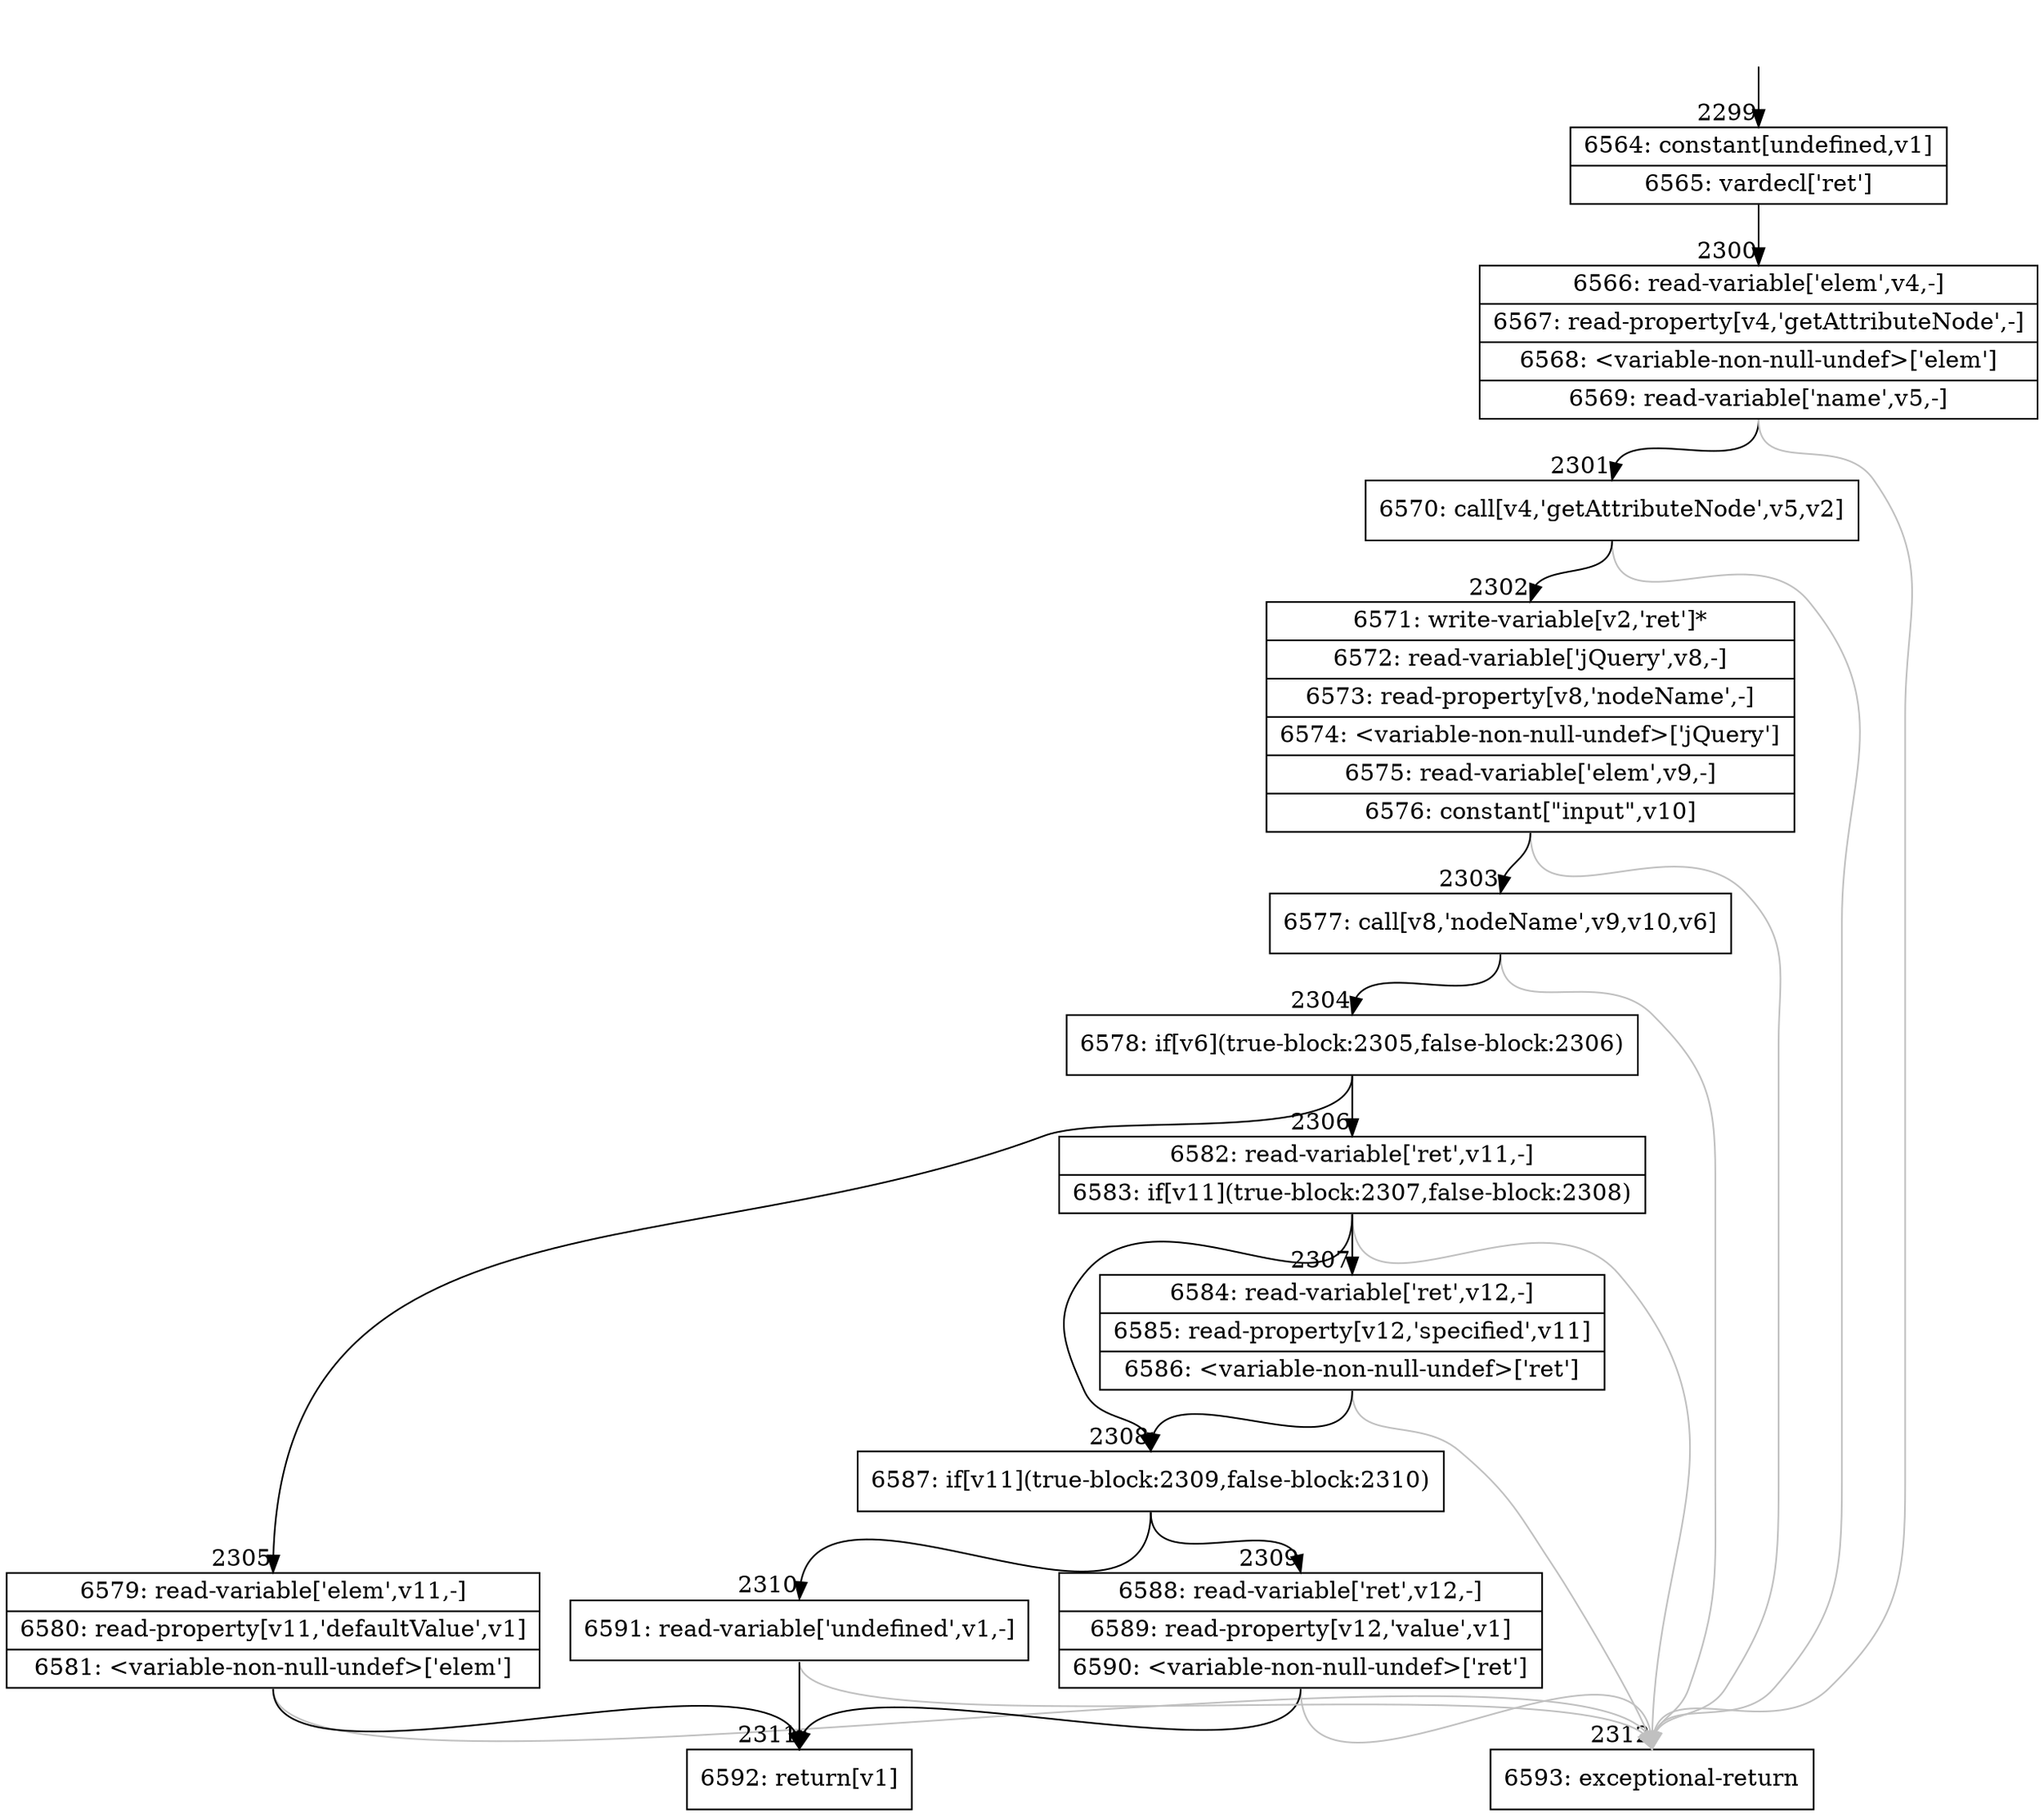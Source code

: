 digraph {
rankdir="TD"
BB_entry152[shape=none,label=""];
BB_entry152 -> BB2299 [tailport=s, headport=n, headlabel="    2299"]
BB2299 [shape=record label="{6564: constant[undefined,v1]|6565: vardecl['ret']}" ] 
BB2299 -> BB2300 [tailport=s, headport=n, headlabel="      2300"]
BB2300 [shape=record label="{6566: read-variable['elem',v4,-]|6567: read-property[v4,'getAttributeNode',-]|6568: \<variable-non-null-undef\>['elem']|6569: read-variable['name',v5,-]}" ] 
BB2300 -> BB2301 [tailport=s, headport=n, headlabel="      2301"]
BB2300 -> BB2312 [tailport=s, headport=n, color=gray, headlabel="      2312"]
BB2301 [shape=record label="{6570: call[v4,'getAttributeNode',v5,v2]}" ] 
BB2301 -> BB2302 [tailport=s, headport=n, headlabel="      2302"]
BB2301 -> BB2312 [tailport=s, headport=n, color=gray]
BB2302 [shape=record label="{6571: write-variable[v2,'ret']*|6572: read-variable['jQuery',v8,-]|6573: read-property[v8,'nodeName',-]|6574: \<variable-non-null-undef\>['jQuery']|6575: read-variable['elem',v9,-]|6576: constant[\"input\",v10]}" ] 
BB2302 -> BB2303 [tailport=s, headport=n, headlabel="      2303"]
BB2302 -> BB2312 [tailport=s, headport=n, color=gray]
BB2303 [shape=record label="{6577: call[v8,'nodeName',v9,v10,v6]}" ] 
BB2303 -> BB2304 [tailport=s, headport=n, headlabel="      2304"]
BB2303 -> BB2312 [tailport=s, headport=n, color=gray]
BB2304 [shape=record label="{6578: if[v6](true-block:2305,false-block:2306)}" ] 
BB2304 -> BB2305 [tailport=s, headport=n, headlabel="      2305"]
BB2304 -> BB2306 [tailport=s, headport=n, headlabel="      2306"]
BB2305 [shape=record label="{6579: read-variable['elem',v11,-]|6580: read-property[v11,'defaultValue',v1]|6581: \<variable-non-null-undef\>['elem']}" ] 
BB2305 -> BB2311 [tailport=s, headport=n, headlabel="      2311"]
BB2305 -> BB2312 [tailport=s, headport=n, color=gray]
BB2306 [shape=record label="{6582: read-variable['ret',v11,-]|6583: if[v11](true-block:2307,false-block:2308)}" ] 
BB2306 -> BB2308 [tailport=s, headport=n, headlabel="      2308"]
BB2306 -> BB2307 [tailport=s, headport=n, headlabel="      2307"]
BB2306 -> BB2312 [tailport=s, headport=n, color=gray]
BB2307 [shape=record label="{6584: read-variable['ret',v12,-]|6585: read-property[v12,'specified',v11]|6586: \<variable-non-null-undef\>['ret']}" ] 
BB2307 -> BB2308 [tailport=s, headport=n]
BB2307 -> BB2312 [tailport=s, headport=n, color=gray]
BB2308 [shape=record label="{6587: if[v11](true-block:2309,false-block:2310)}" ] 
BB2308 -> BB2309 [tailport=s, headport=n, headlabel="      2309"]
BB2308 -> BB2310 [tailport=s, headport=n, headlabel="      2310"]
BB2309 [shape=record label="{6588: read-variable['ret',v12,-]|6589: read-property[v12,'value',v1]|6590: \<variable-non-null-undef\>['ret']}" ] 
BB2309 -> BB2311 [tailport=s, headport=n]
BB2309 -> BB2312 [tailport=s, headport=n, color=gray]
BB2310 [shape=record label="{6591: read-variable['undefined',v1,-]}" ] 
BB2310 -> BB2311 [tailport=s, headport=n]
BB2310 -> BB2312 [tailport=s, headport=n, color=gray]
BB2311 [shape=record label="{6592: return[v1]}" ] 
BB2312 [shape=record label="{6593: exceptional-return}" ] 
}
